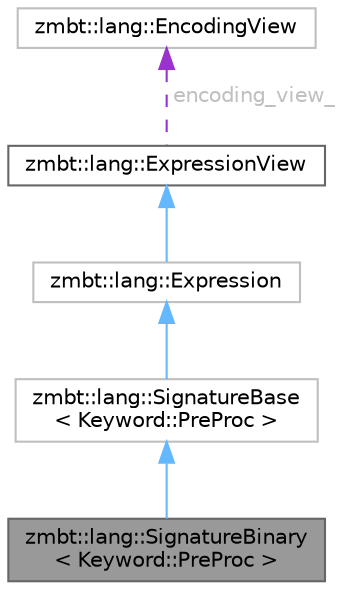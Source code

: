digraph "zmbt::lang::SignatureBinary&lt; Keyword::PreProc &gt;"
{
 // LATEX_PDF_SIZE
  bgcolor="transparent";
  edge [fontname=Helvetica,fontsize=10,labelfontname=Helvetica,labelfontsize=10];
  node [fontname=Helvetica,fontsize=10,shape=box,height=0.2,width=0.4];
  Node1 [id="Node000001",label="zmbt::lang::SignatureBinary\l\< Keyword::PreProc \>",height=0.2,width=0.4,color="gray40", fillcolor="grey60", style="filled", fontcolor="black",tooltip=" "];
  Node2 -> Node1 [id="edge1_Node000001_Node000002",dir="back",color="steelblue1",style="solid",tooltip=" "];
  Node2 [id="Node000002",label="zmbt::lang::SignatureBase\l\< Keyword::PreProc \>",height=0.2,width=0.4,color="grey75", fillcolor="white", style="filled",URL="$structzmbt_1_1lang_1_1SignatureBase.html",tooltip=" "];
  Node3 -> Node2 [id="edge2_Node000002_Node000003",dir="back",color="steelblue1",style="solid",tooltip=" "];
  Node3 [id="Node000003",label="zmbt::lang::Expression",height=0.2,width=0.4,color="grey75", fillcolor="white", style="filled",URL="$classzmbt_1_1lang_1_1Expression.html",tooltip=" "];
  Node4 -> Node3 [id="edge3_Node000003_Node000004",dir="back",color="steelblue1",style="solid",tooltip=" "];
  Node4 [id="Node000004",label="zmbt::lang::ExpressionView",height=0.2,width=0.4,color="gray40", fillcolor="white", style="filled",URL="$classzmbt_1_1lang_1_1ExpressionView.html",tooltip=" "];
  Node5 -> Node4 [id="edge4_Node000004_Node000005",dir="back",color="darkorchid3",style="dashed",tooltip=" ",label=" encoding_view_",fontcolor="grey" ];
  Node5 [id="Node000005",label="zmbt::lang::EncodingView",height=0.2,width=0.4,color="grey75", fillcolor="white", style="filled",URL="$classzmbt_1_1lang_1_1EncodingView.html",tooltip=" "];
}

